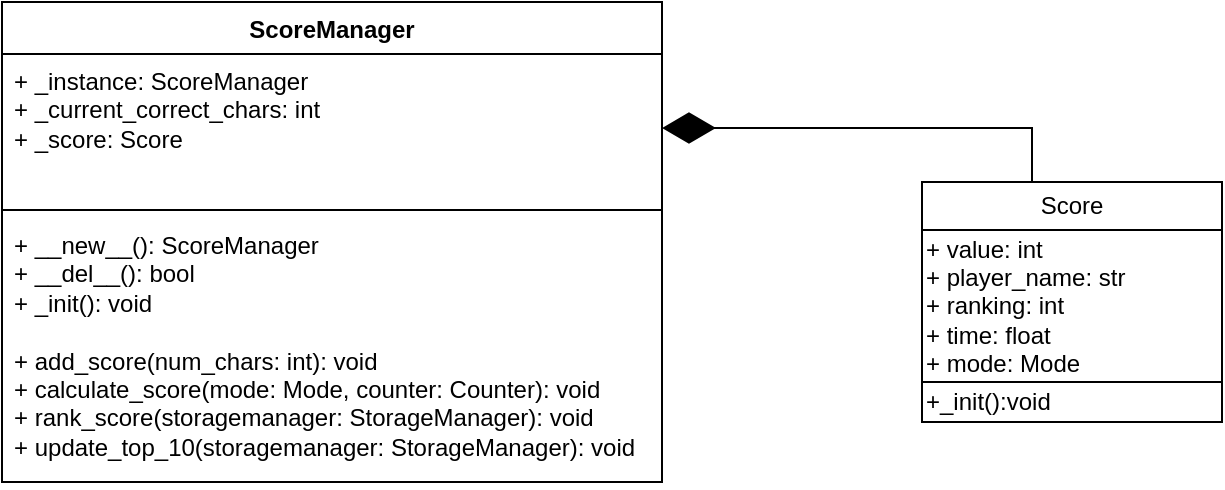 <mxfile version="24.4.4" type="device">
  <diagram id="C5RBs43oDa-KdzZeNtuy" name="Page-1">
    <mxGraphModel dx="621" dy="324" grid="1" gridSize="10" guides="1" tooltips="1" connect="1" arrows="1" fold="1" page="1" pageScale="1" pageWidth="827" pageHeight="1169" math="0" shadow="0">
      <root>
        <mxCell id="WIyWlLk6GJQsqaUBKTNV-0" />
        <mxCell id="WIyWlLk6GJQsqaUBKTNV-1" parent="WIyWlLk6GJQsqaUBKTNV-0" />
        <mxCell id="AdARO3M1oDb3i1M6OhWR-0" value="ScoreManager" style="swimlane;fontStyle=1;align=center;verticalAlign=top;childLayout=stackLayout;horizontal=1;startSize=26;horizontalStack=0;resizeParent=1;resizeParentMax=0;resizeLast=0;collapsible=1;marginBottom=0;whiteSpace=wrap;html=1;" parent="WIyWlLk6GJQsqaUBKTNV-1" vertex="1">
          <mxGeometry x="160" y="390" width="330" height="240" as="geometry" />
        </mxCell>
        <mxCell id="AdARO3M1oDb3i1M6OhWR-1" value="+ _instance: ScoreManager&lt;div&gt;+ _current_correct_chars: int&lt;/div&gt;&lt;div&gt;+ _score: Score&lt;/div&gt;&lt;div&gt;&lt;div&gt;&lt;br&gt;&lt;/div&gt;&lt;/div&gt;" style="text;strokeColor=none;fillColor=none;align=left;verticalAlign=top;spacingLeft=4;spacingRight=4;overflow=hidden;rotatable=0;points=[[0,0.5],[1,0.5]];portConstraint=eastwest;whiteSpace=wrap;html=1;" parent="AdARO3M1oDb3i1M6OhWR-0" vertex="1">
          <mxGeometry y="26" width="330" height="74" as="geometry" />
        </mxCell>
        <mxCell id="AdARO3M1oDb3i1M6OhWR-2" value="" style="line;strokeWidth=1;fillColor=none;align=left;verticalAlign=middle;spacingTop=-1;spacingLeft=3;spacingRight=3;rotatable=0;labelPosition=right;points=[];portConstraint=eastwest;strokeColor=inherit;" parent="AdARO3M1oDb3i1M6OhWR-0" vertex="1">
          <mxGeometry y="100" width="330" height="8" as="geometry" />
        </mxCell>
        <mxCell id="AdARO3M1oDb3i1M6OhWR-3" value="&lt;div&gt;+ __new__(): ScoreManager&lt;/div&gt;&lt;div&gt;+ __del__(): bool&lt;/div&gt;&lt;div&gt;+ _init(): void&lt;/div&gt;&lt;div&gt;&lt;br&gt;&lt;/div&gt;&lt;div&gt;+ add_score(num_chars: int): void&lt;/div&gt;&lt;div&gt;+ calculate_score(mode: Mode, counter: Counter): void&lt;/div&gt;+&lt;span style=&quot;background-color: initial;&quot;&gt;&amp;nbsp;rank_score(storagemanager: StorageManager): void&lt;/span&gt;&lt;div&gt;&lt;div&gt;+ update_top_10(storagemanager: StorageManager): void&lt;/div&gt;&lt;div&gt;&lt;div&gt;&lt;br&gt;&lt;div&gt;&lt;br&gt;&lt;/div&gt;&lt;/div&gt;&lt;/div&gt;&lt;/div&gt;" style="text;strokeColor=none;fillColor=none;align=left;verticalAlign=top;spacingLeft=4;spacingRight=4;overflow=hidden;rotatable=0;points=[[0,0.5],[1,0.5]];portConstraint=eastwest;whiteSpace=wrap;html=1;" parent="AdARO3M1oDb3i1M6OhWR-0" vertex="1">
          <mxGeometry y="108" width="330" height="132" as="geometry" />
        </mxCell>
        <mxCell id="AdARO3M1oDb3i1M6OhWR-6" value="Score" style="rounded=0;whiteSpace=wrap;html=1;" parent="WIyWlLk6GJQsqaUBKTNV-1" vertex="1">
          <mxGeometry x="620" y="480" width="150" height="24" as="geometry" />
        </mxCell>
        <mxCell id="AdARO3M1oDb3i1M6OhWR-9" value="&lt;div&gt;+ value: int&lt;/div&gt;&lt;div&gt;+ player_name: str&lt;/div&gt;&lt;div&gt;+ ranking: int&lt;/div&gt;&lt;div&gt;+ time: float&lt;/div&gt;&lt;div&gt;+ mode: Mode&lt;/div&gt;" style="rounded=0;whiteSpace=wrap;html=1;align=left;" parent="WIyWlLk6GJQsqaUBKTNV-1" vertex="1">
          <mxGeometry x="620" y="504" width="150" height="76" as="geometry" />
        </mxCell>
        <mxCell id="AdARO3M1oDb3i1M6OhWR-11" value="+_init():void" style="rounded=0;whiteSpace=wrap;html=1;align=left;" parent="WIyWlLk6GJQsqaUBKTNV-1" vertex="1">
          <mxGeometry x="620" y="580" width="150" height="20" as="geometry" />
        </mxCell>
        <mxCell id="AdARO3M1oDb3i1M6OhWR-13" value="" style="endArrow=diamondThin;endFill=1;endSize=24;html=1;rounded=0;entryX=1;entryY=0.5;entryDx=0;entryDy=0;" parent="WIyWlLk6GJQsqaUBKTNV-1" target="AdARO3M1oDb3i1M6OhWR-1" edge="1">
          <mxGeometry width="160" relative="1" as="geometry">
            <mxPoint x="675" y="480" as="sourcePoint" />
            <mxPoint x="520" y="450" as="targetPoint" />
            <Array as="points">
              <mxPoint x="675" y="453" />
            </Array>
          </mxGeometry>
        </mxCell>
      </root>
    </mxGraphModel>
  </diagram>
</mxfile>
